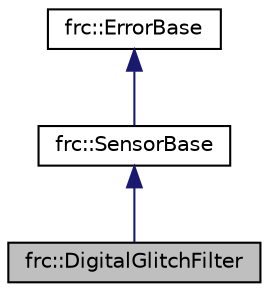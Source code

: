 digraph "frc::DigitalGlitchFilter"
{
  edge [fontname="Helvetica",fontsize="10",labelfontname="Helvetica",labelfontsize="10"];
  node [fontname="Helvetica",fontsize="10",shape=record];
  Node1 [label="frc::DigitalGlitchFilter",height=0.2,width=0.4,color="black", fillcolor="grey75", style="filled", fontcolor="black"];
  Node2 -> Node1 [dir="back",color="midnightblue",fontsize="10",style="solid",fontname="Helvetica"];
  Node2 [label="frc::SensorBase",height=0.2,width=0.4,color="black", fillcolor="white", style="filled",URL="$classfrc_1_1SensorBase.html",tooltip="Base class for all sensors. "];
  Node3 -> Node2 [dir="back",color="midnightblue",fontsize="10",style="solid",fontname="Helvetica"];
  Node3 [label="frc::ErrorBase",height=0.2,width=0.4,color="black", fillcolor="white", style="filled",URL="$classfrc_1_1ErrorBase.html",tooltip="Base class for most objects. "];
}
